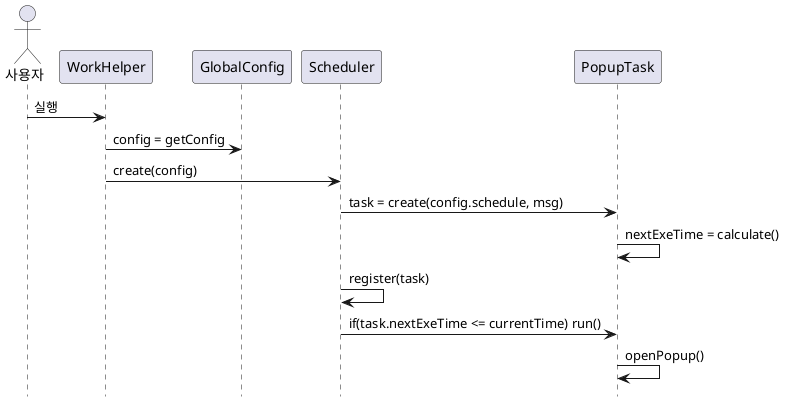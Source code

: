 @startuml
actor 사용자
사용자 -> WorkHelper : 실행
WorkHelper -> GlobalConfig : config = getConfig
WorkHelper -> Scheduler : create(config)
Scheduler -> PopupTask : task = create(config.schedule, msg)
PopupTask -> PopupTask : nextExeTime = calculate()
Scheduler -> Scheduler : register(task)
Scheduler -> PopupTask : if(task.nextExeTime <= currentTime) run()
PopupTask -> PopupTask : openPopup()

hide footbox

@enduml
